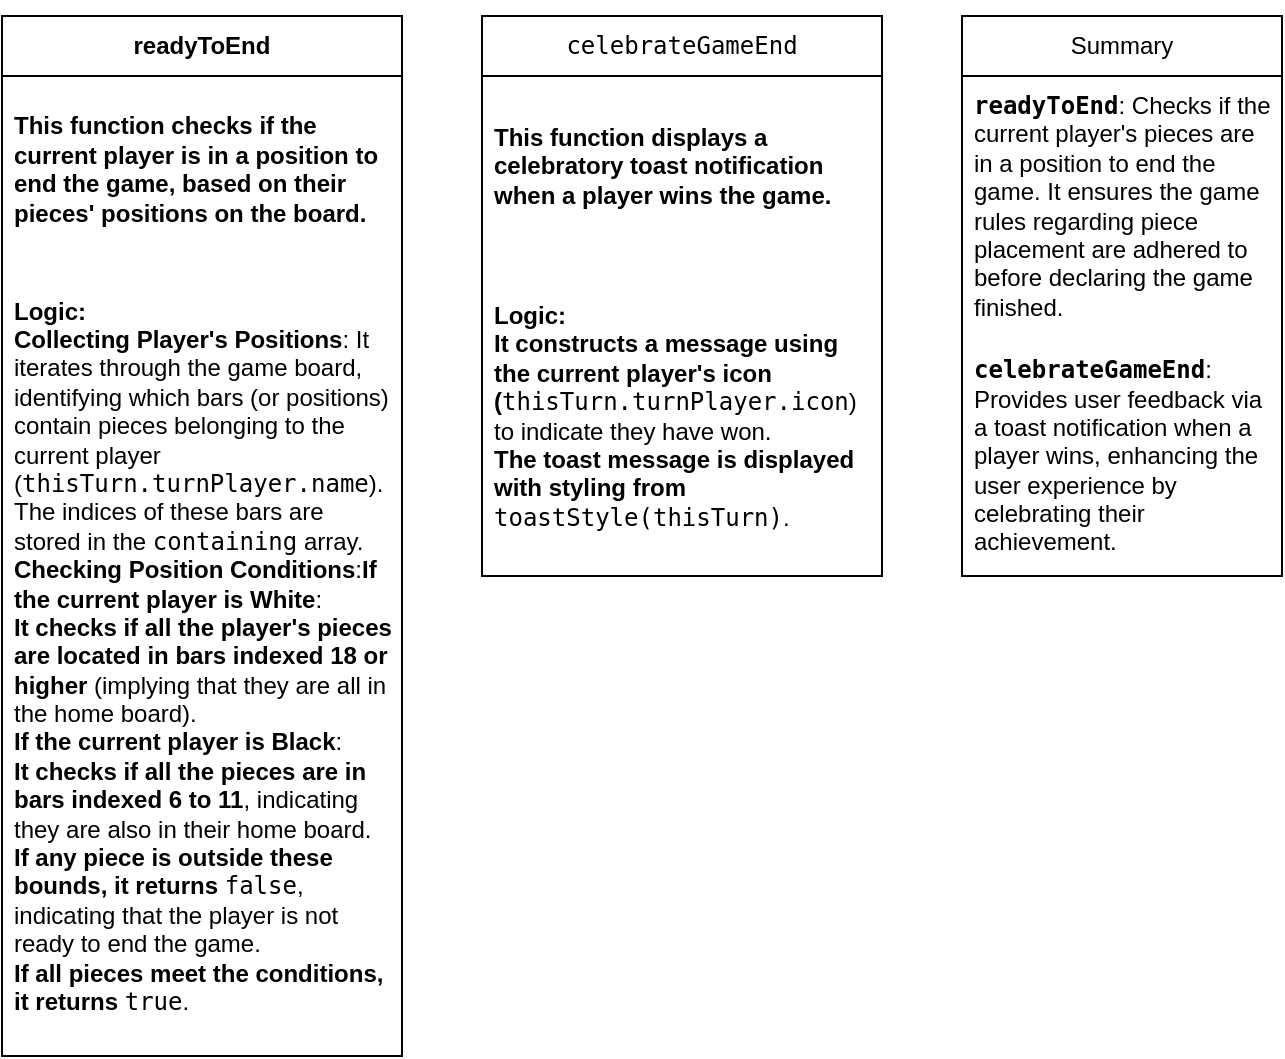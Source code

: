 <mxfile>
    <diagram id="V_HSt5qLo81DljEo9T2T" name="Page-1">
        <mxGraphModel dx="867" dy="602" grid="1" gridSize="10" guides="1" tooltips="1" connect="1" arrows="1" fold="1" page="1" pageScale="1" pageWidth="850" pageHeight="1100" math="0" shadow="0">
            <root>
                <mxCell id="0"/>
                <mxCell id="1" parent="0"/>
                <mxCell id="2" value="&lt;h4 style=&quot;text-align: left;&quot;&gt;&lt;code style=&quot;font-family: var(--monaco-monospace-font);&quot;&gt;readyToEnd&lt;/code&gt;&lt;/h4&gt;" style="swimlane;fontStyle=0;childLayout=stackLayout;horizontal=1;startSize=30;horizontalStack=0;resizeParent=1;resizeParentMax=0;resizeLast=0;collapsible=1;marginBottom=0;whiteSpace=wrap;html=1;" vertex="1" parent="1">
                    <mxGeometry x="40" y="40" width="200" height="520" as="geometry"/>
                </mxCell>
                <mxCell id="7" value="&lt;h4&gt;This function checks if the current player is in a position to end the game, based on their pieces' positions on the board.&lt;/h4&gt;" style="text;strokeColor=none;fillColor=none;align=left;verticalAlign=middle;spacingLeft=4;spacingRight=4;overflow=hidden;points=[[0,0.5],[1,0.5]];portConstraint=eastwest;rotatable=0;whiteSpace=wrap;html=1;" vertex="1" parent="2">
                    <mxGeometry y="30" width="200" height="90" as="geometry"/>
                </mxCell>
                <mxCell id="4" value="&lt;h4&gt;&lt;strong style=&quot;background-color: initial;&quot;&gt;Logic:&lt;/strong&gt;&lt;br&gt;&lt;strong style=&quot;background-color: initial;&quot;&gt;Collecting Player's Positions&lt;/strong&gt;&lt;span style=&quot;background-color: initial; font-weight: normal;&quot;&gt;: It iterates through the game board, identifying which bars (or positions) contain pieces belonging to the current player (&lt;/span&gt;&lt;code style=&quot;font-weight: normal;&quot;&gt;thisTurn.turnPlayer.name&lt;/code&gt;&lt;span style=&quot;background-color: initial; font-weight: normal;&quot;&gt;). The indices of these bars are stored in the &lt;/span&gt;&lt;code style=&quot;font-weight: normal;&quot;&gt;containing&lt;/code&gt;&lt;span style=&quot;background-color: initial; font-weight: normal;&quot;&gt; array.&lt;/span&gt;&lt;br&gt;&lt;strong style=&quot;background-color: initial;&quot;&gt;Checking Position Conditions&lt;/strong&gt;&lt;span style=&quot;background-color: initial; font-weight: normal;&quot;&gt;:&lt;/span&gt;If the current player is &lt;strong style=&quot;background-color: initial;&quot;&gt;White&lt;/strong&gt;&lt;span style=&quot;background-color: initial; font-weight: normal;&quot;&gt;:&lt;br&gt;&lt;/span&gt;It checks if all the player's pieces are located in bars indexed &lt;strong style=&quot;background-color: initial;&quot;&gt;18 or higher&lt;/strong&gt;&lt;span style=&quot;background-color: initial; font-weight: normal;&quot;&gt; (implying that they are all in the home board).&lt;/span&gt;&lt;br&gt;If the current player is &lt;strong style=&quot;background-color: initial;&quot;&gt;Black&lt;/strong&gt;&lt;span style=&quot;background-color: initial; font-weight: normal;&quot;&gt;:&lt;br&gt;&lt;/span&gt;It checks if all the pieces are in bars indexed &lt;strong style=&quot;background-color: initial;&quot;&gt;6 to 11&lt;/strong&gt;&lt;span style=&quot;background-color: initial; font-weight: normal;&quot;&gt;, indicating they are also in their home board.&lt;/span&gt;&lt;br&gt;If any piece is outside these bounds, it returns &lt;code style=&quot;font-weight: normal;&quot;&gt;false&lt;/code&gt;&lt;span style=&quot;background-color: initial; font-weight: normal;&quot;&gt;, indicating that the player is not ready to end the game.&lt;/span&gt;&lt;br&gt;If all pieces meet the conditions, it returns &lt;code style=&quot;font-weight: normal;&quot;&gt;true&lt;/code&gt;&lt;span style=&quot;background-color: initial; font-weight: normal;&quot;&gt;.&lt;/span&gt;&lt;br&gt;&lt;/h4&gt;" style="text;strokeColor=none;fillColor=none;align=left;verticalAlign=middle;spacingLeft=4;spacingRight=4;overflow=hidden;points=[[0,0.5],[1,0.5]];portConstraint=eastwest;rotatable=0;whiteSpace=wrap;html=1;" vertex="1" parent="2">
                    <mxGeometry y="120" width="200" height="400" as="geometry"/>
                </mxCell>
                <mxCell id="8" value="&lt;code&gt;celebrateGameEnd&lt;/code&gt;" style="swimlane;fontStyle=0;childLayout=stackLayout;horizontal=1;startSize=30;horizontalStack=0;resizeParent=1;resizeParentMax=0;resizeLast=0;collapsible=1;marginBottom=0;whiteSpace=wrap;html=1;" vertex="1" parent="1">
                    <mxGeometry x="280" y="40" width="200" height="280" as="geometry"/>
                </mxCell>
                <mxCell id="9" value="&lt;h4&gt;This function displays a celebratory toast notification when a player wins the game.&lt;br&gt;&lt;/h4&gt;" style="text;strokeColor=none;fillColor=none;align=left;verticalAlign=middle;spacingLeft=4;spacingRight=4;overflow=hidden;points=[[0,0.5],[1,0.5]];portConstraint=eastwest;rotatable=0;whiteSpace=wrap;html=1;" vertex="1" parent="8">
                    <mxGeometry y="30" width="200" height="90" as="geometry"/>
                </mxCell>
                <mxCell id="10" value="&lt;h4&gt;&lt;strong style=&quot;background-color: initial;&quot;&gt;Logic:&lt;/strong&gt;&lt;br&gt;It constructs a message using the current player's icon (&lt;code style=&quot;font-weight: normal;&quot;&gt;thisTurn.turnPlayer.icon&lt;/code&gt;&lt;span style=&quot;background-color: initial; font-weight: normal;&quot;&gt;) to indicate they have won.&lt;/span&gt;&lt;br&gt;The toast message is displayed with styling from &lt;code style=&quot;font-weight: normal;&quot;&gt;toastStyle(thisTurn)&lt;/code&gt;&lt;span style=&quot;background-color: initial; font-weight: normal;&quot;&gt;.&lt;/span&gt;&lt;br&gt;&lt;/h4&gt;" style="text;strokeColor=none;fillColor=none;align=left;verticalAlign=middle;spacingLeft=4;spacingRight=4;overflow=hidden;points=[[0,0.5],[1,0.5]];portConstraint=eastwest;rotatable=0;whiteSpace=wrap;html=1;" vertex="1" parent="8">
                    <mxGeometry y="120" width="200" height="160" as="geometry"/>
                </mxCell>
                <mxCell id="11" value="Summary" style="swimlane;fontStyle=0;childLayout=stackLayout;horizontal=1;startSize=30;horizontalStack=0;resizeParent=1;resizeParentMax=0;resizeLast=0;collapsible=1;marginBottom=0;whiteSpace=wrap;html=1;labelBackgroundColor=none;" vertex="1" parent="1">
                    <mxGeometry x="520" y="40" width="160" height="280" as="geometry"/>
                </mxCell>
                <mxCell id="12" value="&lt;strong&gt;&lt;code&gt;readyToEnd&lt;/code&gt;&lt;/strong&gt;: Checks if the current player's pieces are in a position to end the game. It ensures the game rules regarding piece placement are adhered to before declaring the game finished." style="text;strokeColor=none;fillColor=none;align=left;verticalAlign=middle;spacingLeft=4;spacingRight=4;overflow=hidden;points=[[0,0.5],[1,0.5]];portConstraint=eastwest;rotatable=0;whiteSpace=wrap;html=1;labelBackgroundColor=none;" vertex="1" parent="11">
                    <mxGeometry y="30" width="160" height="130" as="geometry"/>
                </mxCell>
                <mxCell id="13" value="&lt;strong&gt;&lt;code&gt;celebrateGameEnd&lt;/code&gt;&lt;/strong&gt;: Provides user feedback via a toast notification when a player wins, enhancing the user experience by celebrating their achievement." style="text;strokeColor=none;fillColor=none;align=left;verticalAlign=middle;spacingLeft=4;spacingRight=4;overflow=hidden;points=[[0,0.5],[1,0.5]];portConstraint=eastwest;rotatable=0;whiteSpace=wrap;html=1;labelBackgroundColor=none;" vertex="1" parent="11">
                    <mxGeometry y="160" width="160" height="120" as="geometry"/>
                </mxCell>
            </root>
        </mxGraphModel>
    </diagram>
</mxfile>